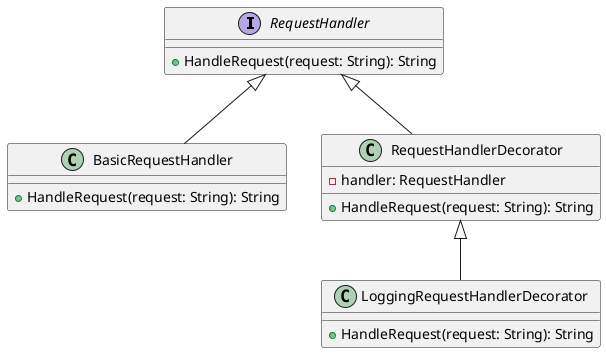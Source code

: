@startuml
interface RequestHandler {
    +HandleRequest(request: String): String
}

class BasicRequestHandler {
    +HandleRequest(request: String): String
}

class RequestHandlerDecorator {
    -handler: RequestHandler
    +HandleRequest(request: String): String
}

class LoggingRequestHandlerDecorator {
    +HandleRequest(request: String): String
}

RequestHandler <|-- BasicRequestHandler
RequestHandler <|-- RequestHandlerDecorator
RequestHandlerDecorator <|-- LoggingRequestHandlerDecorator
@enduml